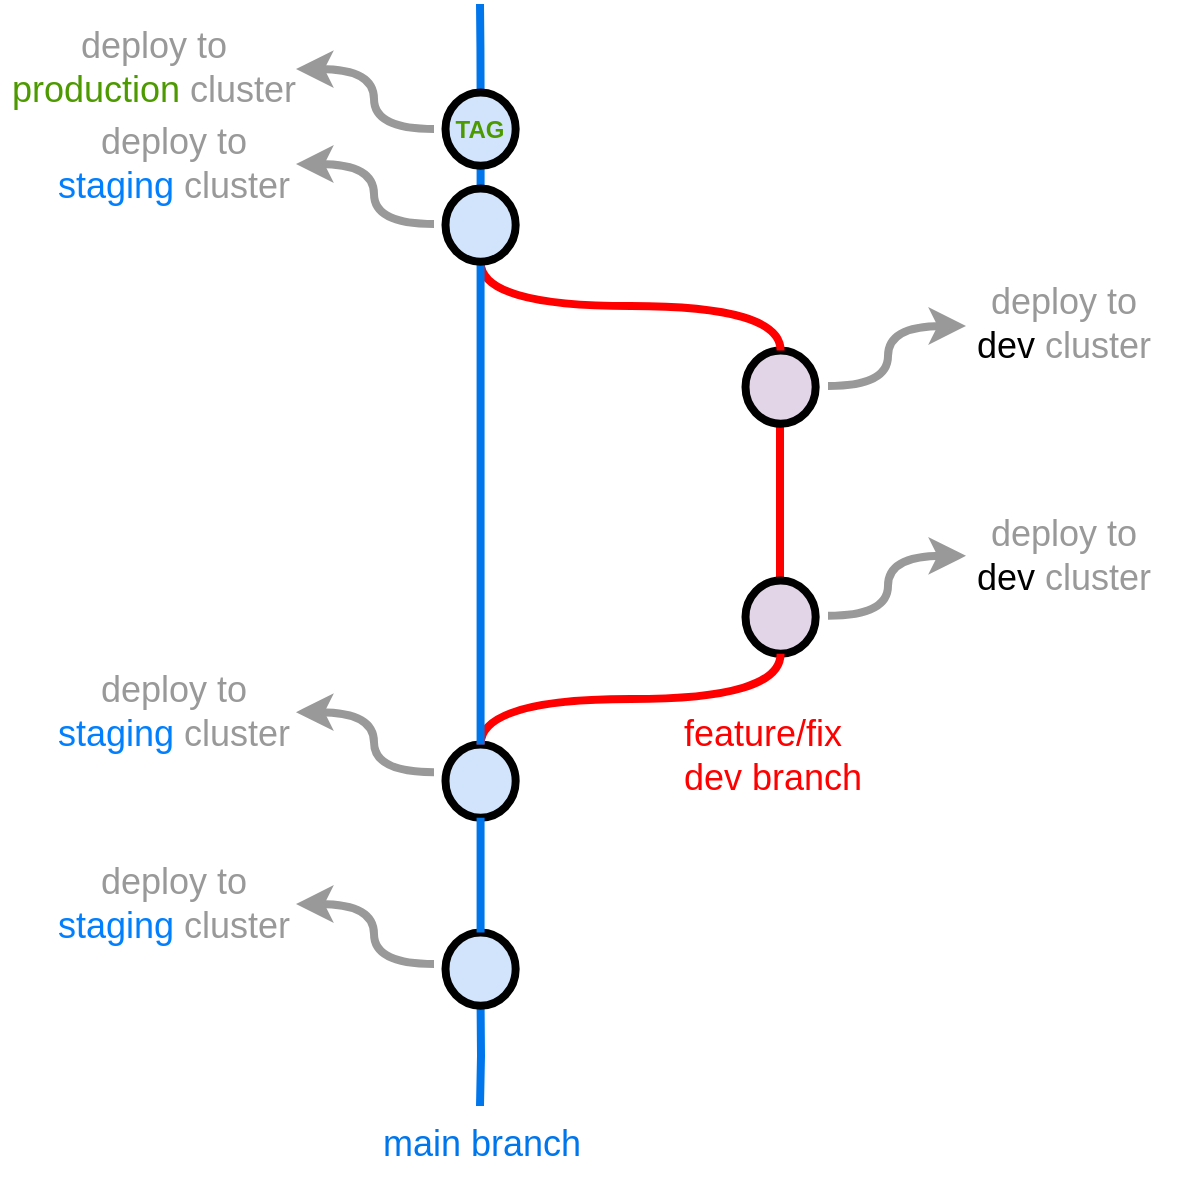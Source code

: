 <mxfile version="16.4.0" type="device"><diagram id="WI9T0HZ2pTsCkuznbFz-" name="Page-1"><mxGraphModel dx="-5" dy="873" grid="1" gridSize="10" guides="1" tooltips="1" connect="1" arrows="1" fold="1" page="1" pageScale="1" pageWidth="1169" pageHeight="827" math="0" shadow="0"><root><mxCell id="0"/><mxCell id="1" parent="0"/><mxCell id="-bOPuHLhmok3vP8kMxmB-167" value="&lt;div&gt;&lt;span&gt;feature/fix dev branch&lt;/span&gt;&lt;/div&gt;" style="text;html=1;strokeColor=none;fillColor=none;align=left;verticalAlign=middle;whiteSpace=wrap;overflow=hidden;fontSize=18;fontStyle=0;fontColor=#FF0000;rotation=0;container=0;" parent="1" vertex="1"><mxGeometry x="1632.29" y="416.08" width="100" height="60" as="geometry"/></mxCell><mxCell id="-bOPuHLhmok3vP8kMxmB-178" value="&lt;font style=&quot;font-size: 18px&quot;&gt;&lt;font color=&quot;#0076ed&quot; style=&quot;font-size: 18px&quot;&gt;main branch&lt;/font&gt;&lt;br style=&quot;font-size: 18px&quot;&gt;&lt;/font&gt;" style="text;html=1;strokeColor=none;fillColor=none;align=center;verticalAlign=middle;whiteSpace=wrap;overflow=hidden;fontSize=18;fontStyle=0;fontColor=#009900;rotation=0;container=0;" parent="1" vertex="1"><mxGeometry x="1460.52" y="620" width="143.54" height="40" as="geometry"/></mxCell><mxCell id="-bOPuHLhmok3vP8kMxmB-160" value="" style="edgeStyle=orthogonalEdgeStyle;curved=1;rounded=0;orthogonalLoop=1;jettySize=auto;html=1;endArrow=none;endFill=0;strokeWidth=4;fontFamily=Courier New;fontSize=18;strokeColor=#0076ED;startArrow=none;" parent="1" source="K2WvmCvQsUwjhfX-sAT7-8" edge="1"><mxGeometry x="1068" y="222" as="geometry"><mxPoint x="1532" y="70" as="targetPoint"/></mxGeometry></mxCell><mxCell id="-bOPuHLhmok3vP8kMxmB-166" style="edgeStyle=orthogonalEdgeStyle;curved=1;rounded=0;html=1;exitX=1;exitY=0.5;exitPerimeter=0;endArrow=none;endFill=0;jettySize=auto;orthogonalLoop=1;strokeWidth=4;fontSize=18;exitDx=0;exitDy=0;strokeColor=#FF0000;fontColor=#FF0000;" parent="1" edge="1"><mxGeometry x="1126" y="127" as="geometry"><mxPoint x="1682" y="357" as="sourcePoint"/><mxPoint x="1682" y="280" as="targetPoint"/><Array as="points"><mxPoint x="1682" y="280"/></Array></mxGeometry></mxCell><mxCell id="-bOPuHLhmok3vP8kMxmB-161" value="" style="edgeStyle=orthogonalEdgeStyle;rounded=0;html=1;jettySize=auto;orthogonalLoop=1;strokeWidth=4;endArrow=none;endFill=0;strokeColor=#0076ED;fontSize=18;" parent="1" target="-bOPuHLhmok3vP8kMxmB-157" edge="1"><mxGeometry x="1532" y="730" as="geometry"><mxPoint x="1532" y="621" as="sourcePoint"/></mxGeometry></mxCell><mxCell id="-bOPuHLhmok3vP8kMxmB-162" value="" style="verticalLabelPosition=bottom;verticalAlign=top;html=1;strokeWidth=4;shape=mxgraph.flowchart.on-page_reference;plain-purple;gradientColor=none;strokeColor=#000000;rotation=-90;container=0;fontSize=18;" parent="1" vertex="1"><mxGeometry x="1664" y="359" width="36.585" height="35.085" as="geometry"/></mxCell><mxCell id="-bOPuHLhmok3vP8kMxmB-165" value="" style="verticalLabelPosition=bottom;verticalAlign=top;html=1;strokeWidth=4;shape=mxgraph.flowchart.on-page_reference;plain-purple;gradientColor=none;strokeColor=#000000;rotation=-90;container=0;fontSize=18;" parent="1" vertex="1"><mxGeometry x="1664" y="244" width="36.585" height="35.085" as="geometry"/></mxCell><mxCell id="-bOPuHLhmok3vP8kMxmB-164" style="edgeStyle=orthogonalEdgeStyle;curved=1;rounded=0;html=1;exitX=1;exitY=0.5;exitPerimeter=0;entryX=0;entryY=0.5;entryPerimeter=0;endArrow=none;endFill=0;jettySize=auto;orthogonalLoop=1;strokeWidth=4;fontSize=18;entryDx=0;entryDy=0;strokeColor=#FF0000;fontColor=#FF0000;" parent="1" source="-bOPuHLhmok3vP8kMxmB-165" target="-bOPuHLhmok3vP8kMxmB-158" edge="1"><mxGeometry x="1091" y="73" as="geometry"><mxPoint x="1555" y="105" as="targetPoint"/></mxGeometry></mxCell><mxCell id="-bOPuHLhmok3vP8kMxmB-176" value="" style="verticalLabelPosition=bottom;verticalAlign=top;html=1;strokeWidth=4;shape=mxgraph.flowchart.on-page_reference;plain-blue;gradientColor=none;strokeColor=#000000;rotation=-90;container=0;fillColor=#D1E4FC;fontSize=18;" parent="1" vertex="1"><mxGeometry x="1514" y="441" width="36.585" height="35.085" as="geometry"/></mxCell><mxCell id="-bOPuHLhmok3vP8kMxmB-163" style="edgeStyle=orthogonalEdgeStyle;curved=1;rounded=0;html=1;entryX=0;entryY=0.5;entryPerimeter=0;endArrow=none;endFill=0;jettySize=auto;orthogonalLoop=1;strokeWidth=4;fontSize=18;exitX=1;exitY=0.5;exitDx=0;exitDy=0;exitPerimeter=0;strokeColor=#FF0000;fontColor=#FF0000;" parent="1" source="-bOPuHLhmok3vP8kMxmB-176" target="-bOPuHLhmok3vP8kMxmB-162" edge="1"><mxGeometry x="958" y="114" as="geometry"><mxPoint x="1532" y="494" as="sourcePoint"/></mxGeometry></mxCell><mxCell id="-bOPuHLhmok3vP8kMxmB-159" value="" style="edgeStyle=orthogonalEdgeStyle;curved=1;rounded=0;orthogonalLoop=1;jettySize=auto;html=1;endArrow=none;endFill=0;strokeWidth=4;fontFamily=Courier New;fontSize=18;exitX=1;exitY=0.5;exitDx=0;exitDy=0;exitPerimeter=0;strokeColor=#0076ED;" parent="1" source="-bOPuHLhmok3vP8kMxmB-176" target="-bOPuHLhmok3vP8kMxmB-158" edge="1"><mxGeometry x="1068" y="278" as="geometry"><mxPoint x="1532" y="313" as="sourcePoint"/></mxGeometry></mxCell><mxCell id="-bOPuHLhmok3vP8kMxmB-157" value="" style="verticalLabelPosition=bottom;verticalAlign=top;html=1;strokeWidth=4;shape=mxgraph.flowchart.on-page_reference;plain-blue;gradientColor=none;strokeColor=#000000;rotation=-90;container=0;fillColor=#D1E4FC;fontSize=18;" parent="1" vertex="1"><mxGeometry x="1514" y="535" width="36.585" height="35.085" as="geometry"/></mxCell><mxCell id="-bOPuHLhmok3vP8kMxmB-177" value="" style="edgeStyle=orthogonalEdgeStyle;curved=1;rounded=0;orthogonalLoop=1;jettySize=auto;html=1;endArrow=none;endFill=0;strokeWidth=4;fontFamily=Courier New;fontSize=18;exitX=1;exitY=0.5;exitDx=0;exitDy=0;exitPerimeter=0;entryX=0;entryY=0.5;entryDx=0;entryDy=0;entryPerimeter=0;strokeColor=#0076ED;" parent="1" source="-bOPuHLhmok3vP8kMxmB-157" target="-bOPuHLhmok3vP8kMxmB-176" edge="1"><mxGeometry x="1244" y="522" as="geometry"><mxPoint x="1709" y="698" as="sourcePoint"/><mxPoint x="1726" y="570" as="targetPoint"/></mxGeometry></mxCell><mxCell id="K2WvmCvQsUwjhfX-sAT7-2" value="" style="curved=1;endArrow=classic;html=1;rounded=0;strokeWidth=4;fontColor=none;noLabel=1;strokeColor=#999999;" edge="1" parent="1"><mxGeometry width="50" height="50" relative="1" as="geometry"><mxPoint x="1509" y="550" as="sourcePoint"/><mxPoint x="1440" y="520" as="targetPoint"/><Array as="points"><mxPoint x="1479" y="550"/><mxPoint x="1479" y="520"/></Array></mxGeometry></mxCell><mxCell id="K2WvmCvQsUwjhfX-sAT7-4" value="" style="curved=1;endArrow=classic;html=1;rounded=0;strokeWidth=4;strokeColor=#999999;fontColor=none;" edge="1" parent="1"><mxGeometry width="50" height="50" relative="1" as="geometry"><mxPoint x="1509" y="454.08" as="sourcePoint"/><mxPoint x="1440" y="424.08" as="targetPoint"/><Array as="points"><mxPoint x="1479" y="454.08"/><mxPoint x="1479" y="424.08"/></Array></mxGeometry></mxCell><mxCell id="K2WvmCvQsUwjhfX-sAT7-6" value="" style="curved=1;endArrow=classic;html=1;rounded=0;strokeWidth=4;strokeColor=#999999;fontColor=none;" edge="1" parent="1"><mxGeometry width="50" height="50" relative="1" as="geometry"><mxPoint x="1509" y="180" as="sourcePoint"/><mxPoint x="1440" y="150" as="targetPoint"/><Array as="points"><mxPoint x="1479" y="180"/><mxPoint x="1479" y="150"/></Array></mxGeometry></mxCell><mxCell id="K2WvmCvQsUwjhfX-sAT7-7" value="&lt;font style=&quot;font-size: 18px&quot;&gt;&lt;font&gt;&lt;font style=&quot;font-size: 18px&quot;&gt;deploy to&lt;br&gt;&lt;/font&gt;&lt;font color=&quot;#007fff&quot;&gt;staging &lt;/font&gt;cluster&lt;/font&gt;&lt;br style=&quot;font-size: 18px&quot;&gt;&lt;/font&gt;" style="text;html=1;strokeColor=none;fillColor=none;align=center;verticalAlign=middle;whiteSpace=wrap;overflow=hidden;fontSize=18;fontStyle=0;fontColor=#999999;rotation=0;container=0;" vertex="1" parent="1"><mxGeometry x="1312" y="124.54" width="133.54" height="50" as="geometry"/></mxCell><mxCell id="K2WvmCvQsUwjhfX-sAT7-9" value="" style="edgeStyle=orthogonalEdgeStyle;curved=1;rounded=0;orthogonalLoop=1;jettySize=auto;html=1;endArrow=none;endFill=0;strokeWidth=4;fontFamily=Courier New;fontSize=18;strokeColor=#0076ED;" edge="1" parent="1" source="-bOPuHLhmok3vP8kMxmB-158" target="K2WvmCvQsUwjhfX-sAT7-8"><mxGeometry x="1068" y="222" as="geometry"><mxPoint x="1532" y="70" as="targetPoint"/><mxPoint x="1532.304" y="162.25" as="sourcePoint"/></mxGeometry></mxCell><mxCell id="K2WvmCvQsUwjhfX-sAT7-8" value="" style="verticalLabelPosition=bottom;verticalAlign=top;html=1;strokeWidth=4;shape=mxgraph.flowchart.on-page_reference;plain-blue;gradientColor=none;strokeColor=#000000;rotation=-90;container=0;fillColor=#D1E4FC;fontSize=18;" vertex="1" parent="1"><mxGeometry x="1514" y="115.0" width="36.585" height="35.085" as="geometry"/></mxCell><mxCell id="-bOPuHLhmok3vP8kMxmB-158" value="" style="verticalLabelPosition=bottom;verticalAlign=top;html=1;strokeWidth=4;shape=mxgraph.flowchart.on-page_reference;plain-blue;gradientColor=none;strokeColor=#000000;rotation=-90;container=0;fillColor=#D1E4FC;fontSize=18;" parent="1" vertex="1"><mxGeometry x="1514" y="163" width="36.585" height="35.085" as="geometry"/></mxCell><mxCell id="K2WvmCvQsUwjhfX-sAT7-10" value="TAG" style="text;html=1;strokeColor=none;fillColor=none;align=center;verticalAlign=middle;whiteSpace=wrap;rounded=0;fontColor=#4D9900;fontStyle=1" vertex="1" parent="1"><mxGeometry x="1517.29" y="122.54" width="30" height="20" as="geometry"/></mxCell><mxCell id="K2WvmCvQsUwjhfX-sAT7-12" value="" style="curved=1;endArrow=classic;html=1;rounded=0;strokeWidth=4;strokeColor=#999999;fontColor=none;" edge="1" parent="1"><mxGeometry width="50" height="50" relative="1" as="geometry"><mxPoint x="1509" y="132.54" as="sourcePoint"/><mxPoint x="1440" y="102.54" as="targetPoint"/><Array as="points"><mxPoint x="1479" y="132.54"/><mxPoint x="1479" y="102.54"/></Array></mxGeometry></mxCell><mxCell id="K2WvmCvQsUwjhfX-sAT7-13" value="&lt;font style=&quot;font-size: 18px&quot;&gt;&lt;font&gt;&lt;font style=&quot;font-size: 18px&quot;&gt;deploy to&lt;br&gt;&lt;/font&gt;&lt;font color=&quot;#4d9900&quot;&gt;production &lt;/font&gt;cluster&lt;/font&gt;&lt;br style=&quot;font-size: 18px&quot;&gt;&lt;/font&gt;" style="text;html=1;strokeColor=none;fillColor=none;align=center;verticalAlign=middle;whiteSpace=wrap;overflow=hidden;fontSize=18;fontStyle=0;fontColor=#999999;rotation=0;container=0;" vertex="1" parent="1"><mxGeometry x="1292" y="76.54" width="153.54" height="50" as="geometry"/></mxCell><mxCell id="K2WvmCvQsUwjhfX-sAT7-14" value="" style="curved=1;endArrow=classic;html=1;rounded=0;strokeWidth=4;strokeColor=#999999;fontColor=none;" edge="1" parent="1"><mxGeometry width="50" height="50" relative="1" as="geometry"><mxPoint x="1706" y="261" as="sourcePoint"/><mxPoint x="1775" y="231" as="targetPoint"/><Array as="points"><mxPoint x="1736" y="261"/><mxPoint x="1736" y="231"/></Array></mxGeometry></mxCell><mxCell id="K2WvmCvQsUwjhfX-sAT7-15" value="&lt;font style=&quot;font-size: 18px&quot;&gt;&lt;font&gt;&lt;font style=&quot;font-size: 18px&quot;&gt;deploy to&lt;br&gt;&lt;/font&gt;&lt;font color=&quot;#000000&quot;&gt;dev &lt;/font&gt;cluster&lt;/font&gt;&lt;br style=&quot;font-size: 18px&quot;&gt;&lt;/font&gt;" style="text;html=1;strokeColor=none;fillColor=none;align=center;verticalAlign=middle;whiteSpace=wrap;overflow=hidden;fontSize=18;fontStyle=0;fontColor=#999999;rotation=0;container=0;flipH=1;" vertex="1" parent="1"><mxGeometry x="1767" y="205.08" width="114" height="50" as="geometry"/></mxCell><mxCell id="K2WvmCvQsUwjhfX-sAT7-16" value="" style="curved=1;endArrow=classic;html=1;rounded=0;strokeWidth=4;strokeColor=#999999;fontColor=none;" edge="1" parent="1"><mxGeometry width="50" height="50" relative="1" as="geometry"><mxPoint x="1706" y="375.92" as="sourcePoint"/><mxPoint x="1775" y="345.92" as="targetPoint"/><Array as="points"><mxPoint x="1736" y="375.92"/><mxPoint x="1736" y="345.92"/></Array></mxGeometry></mxCell><mxCell id="K2WvmCvQsUwjhfX-sAT7-17" value="&lt;font style=&quot;font-size: 18px&quot;&gt;&lt;font&gt;&lt;font style=&quot;font-size: 18px&quot;&gt;deploy to&lt;br&gt;&lt;/font&gt;&lt;font color=&quot;#000000&quot;&gt;dev &lt;/font&gt;cluster&lt;/font&gt;&lt;br style=&quot;font-size: 18px&quot;&gt;&lt;/font&gt;" style="text;html=1;strokeColor=none;fillColor=none;align=center;verticalAlign=middle;whiteSpace=wrap;overflow=hidden;fontSize=18;fontStyle=0;fontColor=#999999;rotation=0;container=0;flipH=1;" vertex="1" parent="1"><mxGeometry x="1767" y="321" width="114" height="50" as="geometry"/></mxCell><mxCell id="K2WvmCvQsUwjhfX-sAT7-20" value="&lt;font style=&quot;font-size: 18px&quot;&gt;&lt;font&gt;&lt;font style=&quot;font-size: 18px&quot;&gt;deploy to&lt;br&gt;&lt;/font&gt;&lt;font color=&quot;#007fff&quot;&gt;staging &lt;/font&gt;cluster&lt;/font&gt;&lt;br style=&quot;font-size: 18px&quot;&gt;&lt;/font&gt;" style="text;html=1;strokeColor=none;fillColor=none;align=center;verticalAlign=middle;whiteSpace=wrap;overflow=hidden;fontSize=18;fontStyle=0;fontColor=#999999;rotation=0;container=0;" vertex="1" parent="1"><mxGeometry x="1312" y="399.08" width="133.54" height="50" as="geometry"/></mxCell><mxCell id="K2WvmCvQsUwjhfX-sAT7-21" value="&lt;font style=&quot;font-size: 18px&quot;&gt;&lt;font&gt;&lt;font style=&quot;font-size: 18px&quot;&gt;deploy to&lt;br&gt;&lt;/font&gt;&lt;font color=&quot;#007fff&quot;&gt;staging &lt;/font&gt;cluster&lt;/font&gt;&lt;br style=&quot;font-size: 18px&quot;&gt;&lt;/font&gt;" style="text;html=1;strokeColor=none;fillColor=none;align=center;verticalAlign=middle;whiteSpace=wrap;overflow=hidden;fontSize=18;fontStyle=0;fontColor=#999999;rotation=0;container=0;" vertex="1" parent="1"><mxGeometry x="1312" y="495.0" width="133.54" height="50" as="geometry"/></mxCell></root></mxGraphModel></diagram></mxfile>